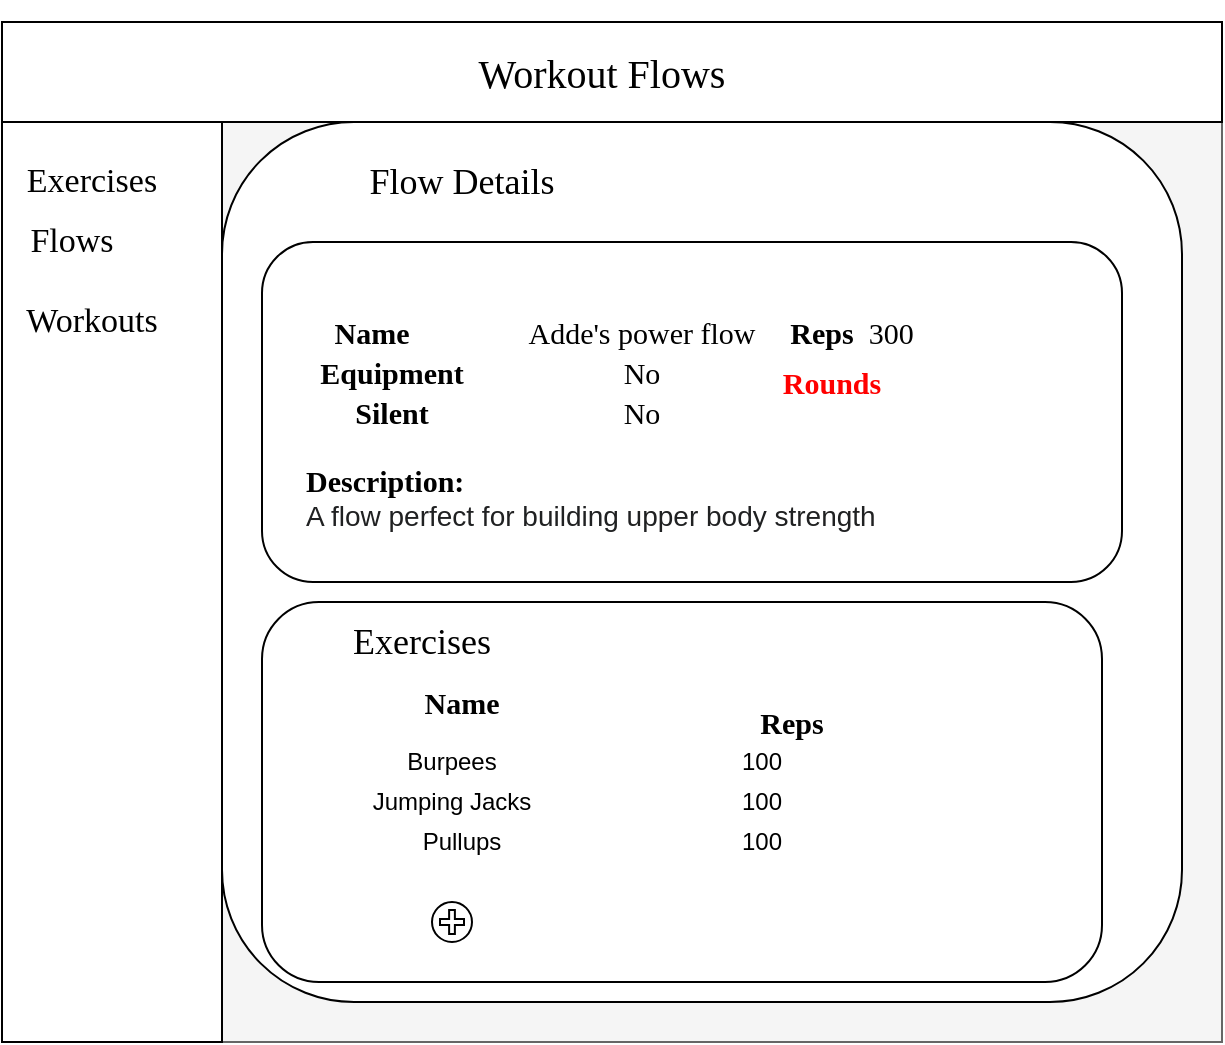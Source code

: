 <mxfile version="13.0.3" type="device"><diagram id="LFOxuoU9jee_rTf8d0ke" name="Page-1"><mxGraphModel dx="1086" dy="966" grid="1" gridSize="10" guides="1" tooltips="1" connect="1" arrows="1" fold="1" page="1" pageScale="1" pageWidth="850" pageHeight="1100" math="0" shadow="0"><root><mxCell id="0"/><mxCell id="1" parent="0"/><mxCell id="dF89HTOef0gVWIuRbW4D-4" value="" style="rounded=0;whiteSpace=wrap;html=1;fillColor=#f5f5f5;strokeColor=#666666;fontColor=#333333;" parent="1" vertex="1"><mxGeometry x="100" y="50" width="610" height="510" as="geometry"/></mxCell><mxCell id="dF89HTOef0gVWIuRbW4D-11" value="&lt;h1&gt;&lt;font style=&quot;font-size: 16px&quot; face=&quot;Georgia&quot;&gt;Workout Flows&lt;/font&gt;&lt;/h1&gt;" style="text;html=1;strokeColor=none;fillColor=none;align=center;verticalAlign=middle;whiteSpace=wrap;rounded=0;" parent="1" vertex="1"><mxGeometry x="240" y="60" width="330" height="20" as="geometry"/></mxCell><mxCell id="dF89HTOef0gVWIuRbW4D-16" value="" style="rounded=0;whiteSpace=wrap;html=1;" parent="1" vertex="1"><mxGeometry x="100" y="50" width="610" height="50" as="geometry"/></mxCell><mxCell id="dF89HTOef0gVWIuRbW4D-17" value="&lt;font face=&quot;Garamond&quot; style=&quot;font-size: 20px&quot;&gt;Workout Flows&lt;/font&gt;" style="text;html=1;strokeColor=none;fillColor=none;align=center;verticalAlign=middle;whiteSpace=wrap;rounded=0;" parent="1" vertex="1"><mxGeometry x="290" y="65" width="220" height="20" as="geometry"/></mxCell><mxCell id="dF89HTOef0gVWIuRbW4D-18" value="" style="rounded=0;whiteSpace=wrap;html=1;" parent="1" vertex="1"><mxGeometry x="100" y="100" width="110" height="460" as="geometry"/></mxCell><mxCell id="dF89HTOef0gVWIuRbW4D-21" value="&lt;font face=&quot;Garamond&quot; style=&quot;font-size: 17px&quot;&gt;Flows&lt;/font&gt;" style="text;html=1;strokeColor=none;fillColor=none;align=center;verticalAlign=middle;whiteSpace=wrap;rounded=0;" parent="1" vertex="1"><mxGeometry x="100" y="150" width="70" height="20" as="geometry"/></mxCell><mxCell id="dF89HTOef0gVWIuRbW4D-22" value="&lt;font face=&quot;Garamond&quot; style=&quot;font-size: 17px&quot;&gt;Workouts&lt;/font&gt;" style="text;html=1;strokeColor=none;fillColor=none;align=center;verticalAlign=middle;whiteSpace=wrap;rounded=0;" parent="1" vertex="1"><mxGeometry x="110" y="190" width="70" height="20" as="geometry"/></mxCell><mxCell id="dF89HTOef0gVWIuRbW4D-23" value="" style="rounded=1;whiteSpace=wrap;html=1;" parent="1" vertex="1"><mxGeometry x="210" y="100" width="480" height="440" as="geometry"/></mxCell><mxCell id="dF89HTOef0gVWIuRbW4D-25" value="&lt;font face=&quot;Garamond&quot; style=&quot;font-size: 17px&quot;&gt;Exercises&lt;/font&gt;" style="text;html=1;strokeColor=none;fillColor=none;align=center;verticalAlign=middle;whiteSpace=wrap;rounded=0;" parent="1" vertex="1"><mxGeometry x="110" y="120" width="70" height="20" as="geometry"/></mxCell><mxCell id="dF89HTOef0gVWIuRbW4D-56" value="" style="rounded=1;whiteSpace=wrap;html=1;" parent="1" vertex="1"><mxGeometry x="230" y="160" width="430" height="170" as="geometry"/></mxCell><mxCell id="dF89HTOef0gVWIuRbW4D-57" value="&lt;font style=&quot;font-size: 18px&quot; face=&quot;Garamond&quot;&gt;Flow Details&lt;/font&gt;" style="text;html=1;strokeColor=none;fillColor=none;align=center;verticalAlign=middle;whiteSpace=wrap;rounded=0;" parent="1" vertex="1"><mxGeometry x="260" y="120" width="140" height="20" as="geometry"/></mxCell><mxCell id="dF89HTOef0gVWIuRbW4D-60" value="&lt;font style=&quot;font-size: 15px&quot; face=&quot;Garamond&quot;&gt;&lt;b&gt;Name&lt;/b&gt;&lt;/font&gt;" style="text;html=1;strokeColor=none;fillColor=none;align=center;verticalAlign=middle;whiteSpace=wrap;rounded=0;" parent="1" vertex="1"><mxGeometry x="250" y="195" width="70" height="20" as="geometry"/></mxCell><mxCell id="dF89HTOef0gVWIuRbW4D-61" value="&lt;font style=&quot;font-size: 15px&quot; face=&quot;Garamond&quot;&gt;Adde's power flow&lt;/font&gt;" style="text;html=1;strokeColor=none;fillColor=none;align=center;verticalAlign=middle;whiteSpace=wrap;rounded=0;" parent="1" vertex="1"><mxGeometry x="350" y="195" width="140" height="20" as="geometry"/></mxCell><mxCell id="dF89HTOef0gVWIuRbW4D-64" value="&lt;font style=&quot;font-size: 15px&quot; face=&quot;Garamond&quot;&gt;&lt;b&gt;Equipment&lt;/b&gt;&lt;/font&gt;" style="text;html=1;strokeColor=none;fillColor=none;align=center;verticalAlign=middle;whiteSpace=wrap;rounded=0;" parent="1" vertex="1"><mxGeometry x="250" y="215" width="90" height="20" as="geometry"/></mxCell><mxCell id="dF89HTOef0gVWIuRbW4D-66" value="&lt;font style=&quot;font-size: 15px&quot; face=&quot;Garamond&quot;&gt;&lt;b&gt;Description:&lt;br&gt;&lt;/b&gt;&lt;/font&gt;&lt;span style=&quot;color: rgb(32 , 33 , 34) ; font-family: sans-serif ; font-size: 14px ; background-color: rgb(255 , 255 , 255)&quot;&gt;A flow perfect for building upper body strength&lt;/span&gt;" style="text;html=1;strokeColor=none;fillColor=none;align=left;verticalAlign=middle;whiteSpace=wrap;rounded=0;" parent="1" vertex="1"><mxGeometry x="250" y="250" width="400" height="75" as="geometry"/></mxCell><mxCell id="huPqbD52weudH9nfycoc-1" value="&lt;font style=&quot;font-size: 15px&quot; face=&quot;Garamond&quot;&gt;&lt;b&gt;Silent&lt;/b&gt;&lt;/font&gt;" style="text;html=1;strokeColor=none;fillColor=none;align=center;verticalAlign=middle;whiteSpace=wrap;rounded=0;" parent="1" vertex="1"><mxGeometry x="250" y="235" width="90" height="20" as="geometry"/></mxCell><mxCell id="huPqbD52weudH9nfycoc-4" value="&lt;font style=&quot;font-size: 15px&quot; face=&quot;Garamond&quot;&gt;No&lt;/font&gt;" style="text;html=1;strokeColor=none;fillColor=none;align=center;verticalAlign=middle;whiteSpace=wrap;rounded=0;" parent="1" vertex="1"><mxGeometry x="350" y="215" width="140" height="20" as="geometry"/></mxCell><mxCell id="huPqbD52weudH9nfycoc-5" value="&lt;font style=&quot;font-size: 15px&quot; face=&quot;Garamond&quot;&gt;No&lt;/font&gt;" style="text;html=1;strokeColor=none;fillColor=none;align=center;verticalAlign=middle;whiteSpace=wrap;rounded=0;" parent="1" vertex="1"><mxGeometry x="350" y="235" width="140" height="20" as="geometry"/></mxCell><mxCell id="huPqbD52weudH9nfycoc-6" value="" style="rounded=1;whiteSpace=wrap;html=1;" parent="1" vertex="1"><mxGeometry x="230" y="340" width="420" height="190" as="geometry"/></mxCell><mxCell id="huPqbD52weudH9nfycoc-7" value="&lt;font style=&quot;font-size: 18px&quot; face=&quot;Garamond&quot;&gt;Exercises&lt;/font&gt;" style="text;html=1;strokeColor=none;fillColor=none;align=center;verticalAlign=middle;whiteSpace=wrap;rounded=0;" parent="1" vertex="1"><mxGeometry x="240" y="350" width="140" height="20" as="geometry"/></mxCell><mxCell id="huPqbD52weudH9nfycoc-8" value="&lt;font style=&quot;font-size: 15px&quot; face=&quot;Garamond&quot;&gt;&lt;b&gt;Name&lt;/b&gt;&lt;/font&gt;" style="text;html=1;strokeColor=none;fillColor=none;align=center;verticalAlign=middle;whiteSpace=wrap;rounded=0;" parent="1" vertex="1"><mxGeometry x="295" y="380" width="70" height="20" as="geometry"/></mxCell><mxCell id="huPqbD52weudH9nfycoc-9" value="&lt;font style=&quot;font-size: 15px&quot; face=&quot;Garamond&quot;&gt;&lt;b&gt;Reps&amp;nbsp; &lt;/b&gt;300&lt;/font&gt;" style="text;html=1;strokeColor=none;fillColor=none;align=center;verticalAlign=middle;whiteSpace=wrap;rounded=0;" parent="1" vertex="1"><mxGeometry x="490" y="195" width="70" height="20" as="geometry"/></mxCell><mxCell id="huPqbD52weudH9nfycoc-10" value="&lt;font style=&quot;font-size: 15px&quot; face=&quot;Garamond&quot; color=&quot;#ff0000&quot;&gt;&lt;b&gt;Rounds&lt;/b&gt;&lt;/font&gt;" style="text;html=1;strokeColor=none;fillColor=none;align=center;verticalAlign=middle;whiteSpace=wrap;rounded=0;" parent="1" vertex="1"><mxGeometry x="480" y="220" width="70" height="20" as="geometry"/></mxCell><mxCell id="huPqbD52weudH9nfycoc-11" value="100" style="text;html=1;strokeColor=none;fillColor=none;align=center;verticalAlign=middle;whiteSpace=wrap;rounded=0;" parent="1" vertex="1"><mxGeometry x="460" y="430" width="40" height="20" as="geometry"/></mxCell><mxCell id="huPqbD52weudH9nfycoc-12" value="100" style="text;html=1;strokeColor=none;fillColor=none;align=center;verticalAlign=middle;whiteSpace=wrap;rounded=0;" parent="1" vertex="1"><mxGeometry x="460" y="410" width="40" height="20" as="geometry"/></mxCell><mxCell id="huPqbD52weudH9nfycoc-13" value="Burpees" style="text;html=1;strokeColor=none;fillColor=none;align=center;verticalAlign=middle;whiteSpace=wrap;rounded=0;" parent="1" vertex="1"><mxGeometry x="290" y="410" width="70" height="20" as="geometry"/></mxCell><mxCell id="huPqbD52weudH9nfycoc-15" value="Jumping Jacks" style="text;html=1;strokeColor=none;fillColor=none;align=center;verticalAlign=middle;whiteSpace=wrap;rounded=0;" parent="1" vertex="1"><mxGeometry x="280" y="430" width="90" height="20" as="geometry"/></mxCell><mxCell id="huPqbD52weudH9nfycoc-16" value="Pullups" style="text;html=1;strokeColor=none;fillColor=none;align=center;verticalAlign=middle;whiteSpace=wrap;rounded=0;" parent="1" vertex="1"><mxGeometry x="285" y="450" width="90" height="20" as="geometry"/></mxCell><mxCell id="huPqbD52weudH9nfycoc-17" value="100" style="text;html=1;strokeColor=none;fillColor=none;align=center;verticalAlign=middle;whiteSpace=wrap;rounded=0;" parent="1" vertex="1"><mxGeometry x="460" y="450" width="40" height="20" as="geometry"/></mxCell><mxCell id="huPqbD52weudH9nfycoc-19" value="" style="shape=mxgraph.bpmn.shape;html=1;verticalLabelPosition=bottom;labelBackgroundColor=#ffffff;verticalAlign=top;align=center;perimeter=ellipsePerimeter;outlineConnect=0;outline=standard;symbol=parallelMultiple;" parent="1" vertex="1"><mxGeometry x="315" y="490" width="20" height="20" as="geometry"/></mxCell><mxCell id="LI1kINN2tKvdoipYKk5u-1" value="&lt;font style=&quot;font-size: 15px&quot; face=&quot;Garamond&quot;&gt;&lt;b&gt;Reps&lt;/b&gt;&lt;/font&gt;" style="text;html=1;strokeColor=none;fillColor=none;align=center;verticalAlign=middle;whiteSpace=wrap;rounded=0;" vertex="1" parent="1"><mxGeometry x="460" y="390" width="70" height="20" as="geometry"/></mxCell></root></mxGraphModel></diagram></mxfile>